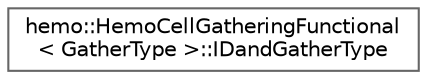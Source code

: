 digraph "Graphical Class Hierarchy"
{
 // LATEX_PDF_SIZE
  bgcolor="transparent";
  edge [fontname=Helvetica,fontsize=10,labelfontname=Helvetica,labelfontsize=10];
  node [fontname=Helvetica,fontsize=10,shape=box,height=0.2,width=0.4];
  rankdir="LR";
  Node0 [id="Node000000",label="hemo::HemoCellGatheringFunctional\l\< GatherType \>::IDandGatherType",height=0.2,width=0.4,color="grey40", fillcolor="white", style="filled",URL="$structhemo_1_1HemoCellGatheringFunctional_1_1IDandGatherType.html",tooltip=" "];
}
